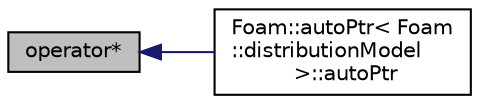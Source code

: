 digraph "operator*"
{
  bgcolor="transparent";
  edge [fontname="Helvetica",fontsize="10",labelfontname="Helvetica",labelfontsize="10"];
  node [fontname="Helvetica",fontsize="10",shape=record];
  rankdir="LR";
  Node1 [label="operator*",height=0.2,width=0.4,color="black", fillcolor="grey75", style="filled" fontcolor="black"];
  Node1 -> Node2 [dir="back",color="midnightblue",fontsize="10",style="solid",fontname="Helvetica"];
  Node2 [label="Foam::autoPtr\< Foam\l::distributionModel\l \>::autoPtr",height=0.2,width=0.4,color="black",URL="$classFoam_1_1autoPtr.html#ad0ad59d7d4f4cca6eaa06717939a82d1",tooltip="A move construct disguised as a copy construct (transfers ownership) "];
}
